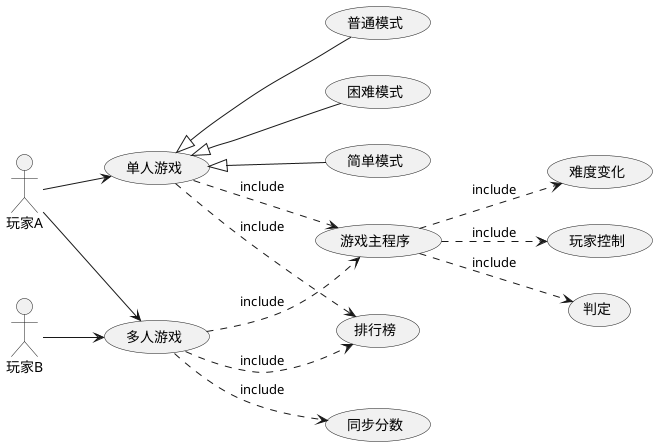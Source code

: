 @startuml
'https://plantuml.com/use-case-diagram
skinparam defaultFontName 微软雅黑
left to right direction
:玩家A: as A
:玩家B: as B
(单人游戏) as HG
(多人游戏) as MG
(游戏主程序) as G
(排行榜) as RK
A --> HG
A --> MG
B --> MG
HG <|-- (简单模式)
HG <|-- (普通模式)
HG <|-- (困难模式)
HG ..> G : include
MG ..> G : include
HG ..> RK : include
MG ..> RK : include
MG ..> (同步分数) : include
G ..> (难度变化) : include
G ..> (玩家控制) : include
G ..> (判定) : include
@enduml